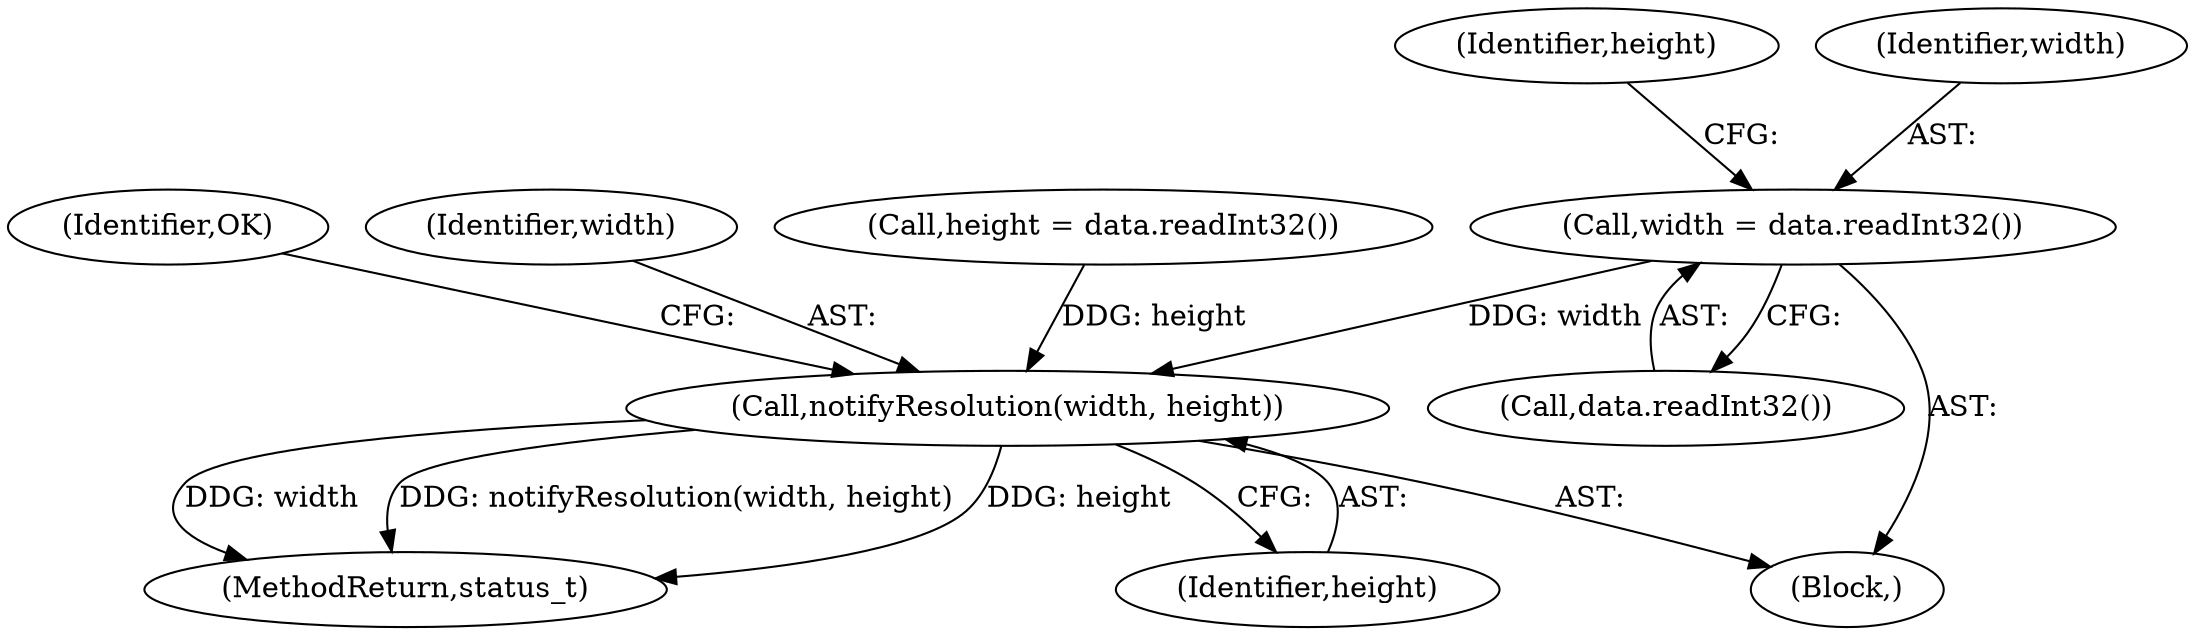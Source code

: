 digraph "0_Android_22f824feac43d5758f9a70b77f2aca840ba62c3b@API" {
"1000437" [label="(Call,width = data.readInt32())"];
"1000444" [label="(Call,notifyResolution(width, height))"];
"1000448" [label="(Identifier,OK)"];
"1000442" [label="(Identifier,height)"];
"1000437" [label="(Call,width = data.readInt32())"];
"1000471" [label="(MethodReturn,status_t)"];
"1000431" [label="(Block,)"];
"1000445" [label="(Identifier,width)"];
"1000444" [label="(Call,notifyResolution(width, height))"];
"1000446" [label="(Identifier,height)"];
"1000438" [label="(Identifier,width)"];
"1000439" [label="(Call,data.readInt32())"];
"1000441" [label="(Call,height = data.readInt32())"];
"1000437" -> "1000431"  [label="AST: "];
"1000437" -> "1000439"  [label="CFG: "];
"1000438" -> "1000437"  [label="AST: "];
"1000439" -> "1000437"  [label="AST: "];
"1000442" -> "1000437"  [label="CFG: "];
"1000437" -> "1000444"  [label="DDG: width"];
"1000444" -> "1000431"  [label="AST: "];
"1000444" -> "1000446"  [label="CFG: "];
"1000445" -> "1000444"  [label="AST: "];
"1000446" -> "1000444"  [label="AST: "];
"1000448" -> "1000444"  [label="CFG: "];
"1000444" -> "1000471"  [label="DDG: height"];
"1000444" -> "1000471"  [label="DDG: width"];
"1000444" -> "1000471"  [label="DDG: notifyResolution(width, height)"];
"1000441" -> "1000444"  [label="DDG: height"];
}
